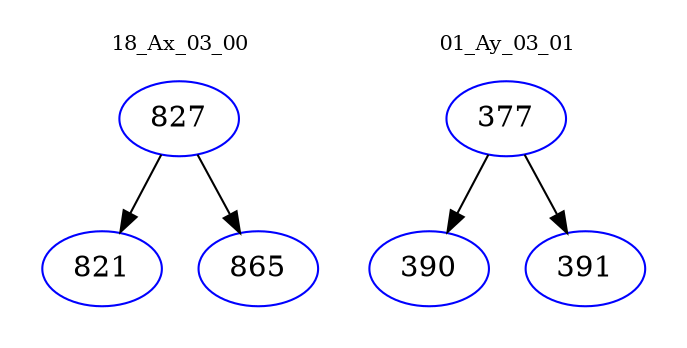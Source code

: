digraph{
subgraph cluster_0 {
color = white
label = "18_Ax_03_00";
fontsize=10;
T0_827 [label="827", color="blue"]
T0_827 -> T0_821 [color="black"]
T0_821 [label="821", color="blue"]
T0_827 -> T0_865 [color="black"]
T0_865 [label="865", color="blue"]
}
subgraph cluster_1 {
color = white
label = "01_Ay_03_01";
fontsize=10;
T1_377 [label="377", color="blue"]
T1_377 -> T1_390 [color="black"]
T1_390 [label="390", color="blue"]
T1_377 -> T1_391 [color="black"]
T1_391 [label="391", color="blue"]
}
}
